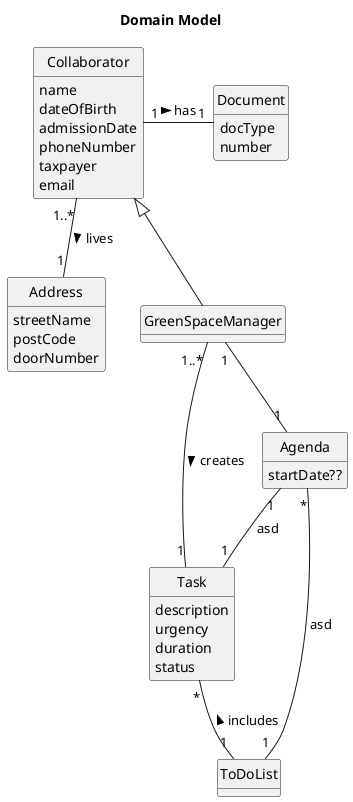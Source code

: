 @startuml
skinparam monochrome true
skinparam packageStyle rectangle
skinparam shadowing false
skinparam classAttributeIconSize 0
hide circle
hide methods

title Domain Model

class Collaborator {
    name
    dateOfBirth
    admissionDate
    phoneNumber
    taxpayer
    email
}

class Document{
    docType
    number
}

class Address {
    streetName
    postCode
    doorNumber
}

class GreenSpaceManager {
}

class ToDoList {
}

class Task {
    description
    urgency
    duration
    status

}

class Agenda {
    startDate??
}

Collaborator "1" - "1" Document : has >
Collaborator "1..*" -- "1" Address : lives >
Collaborator  <|--  GreenSpaceManager

GreenSpaceManager "1..*" -- "1" Task : creates >
GreenSpaceManager "1" -- "1" Agenda

Task "*" -- "1" ToDoList : includes <

Agenda "*" -- "1" ToDoList : asd

Agenda "1" -- "1" Task : asd





@enduml